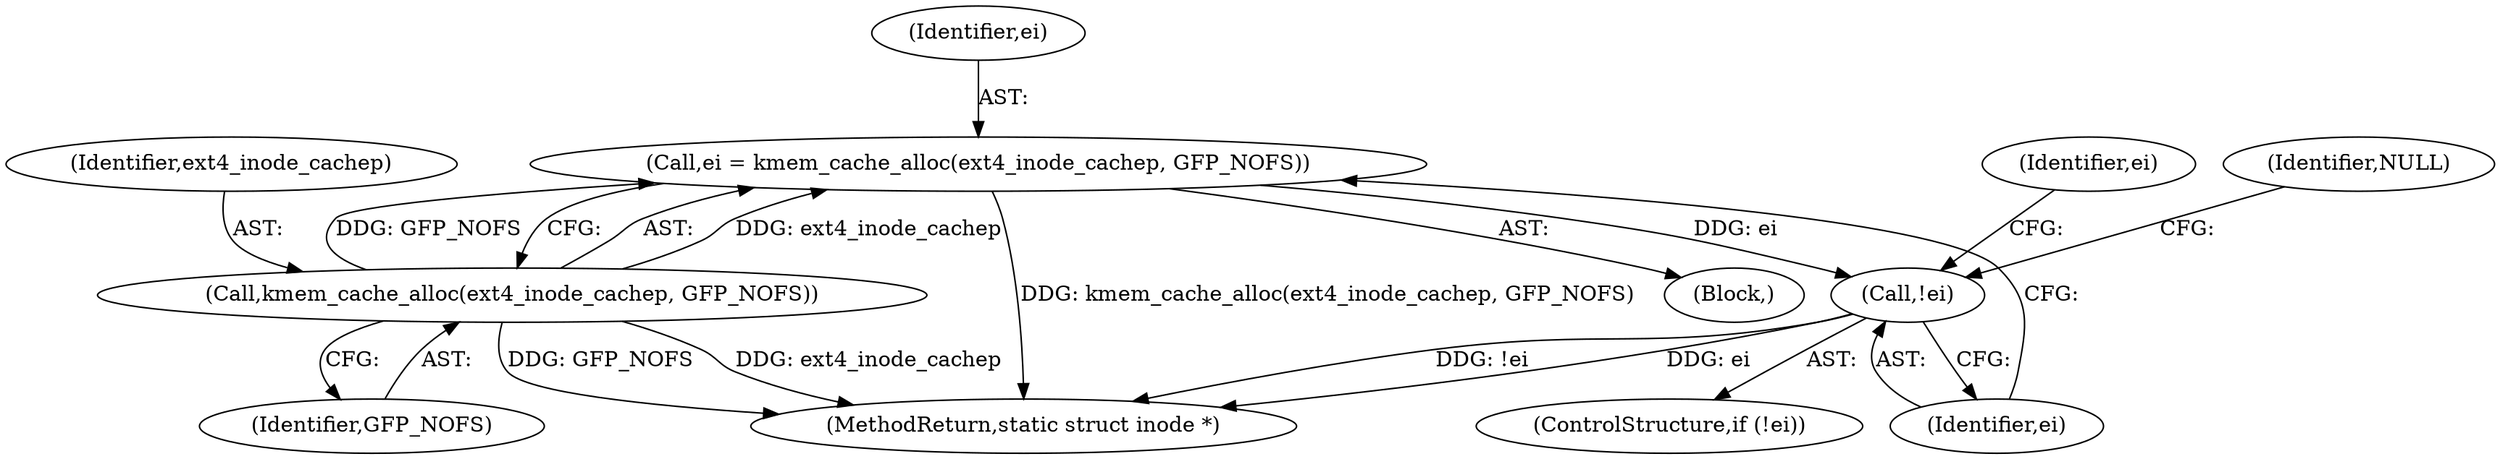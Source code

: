 digraph "0_linux_744692dc059845b2a3022119871846e74d4f6e11_17@pointer" {
"1000105" [label="(Call,ei = kmem_cache_alloc(ext4_inode_cachep, GFP_NOFS))"];
"1000107" [label="(Call,kmem_cache_alloc(ext4_inode_cachep, GFP_NOFS))"];
"1000111" [label="(Call,!ei)"];
"1000106" [label="(Identifier,ei)"];
"1000110" [label="(ControlStructure,if (!ei))"];
"1000111" [label="(Call,!ei)"];
"1000118" [label="(Identifier,ei)"];
"1000105" [label="(Call,ei = kmem_cache_alloc(ext4_inode_cachep, GFP_NOFS))"];
"1000112" [label="(Identifier,ei)"];
"1000107" [label="(Call,kmem_cache_alloc(ext4_inode_cachep, GFP_NOFS))"];
"1000223" [label="(MethodReturn,static struct inode *)"];
"1000108" [label="(Identifier,ext4_inode_cachep)"];
"1000114" [label="(Identifier,NULL)"];
"1000103" [label="(Block,)"];
"1000109" [label="(Identifier,GFP_NOFS)"];
"1000105" -> "1000103"  [label="AST: "];
"1000105" -> "1000107"  [label="CFG: "];
"1000106" -> "1000105"  [label="AST: "];
"1000107" -> "1000105"  [label="AST: "];
"1000112" -> "1000105"  [label="CFG: "];
"1000105" -> "1000223"  [label="DDG: kmem_cache_alloc(ext4_inode_cachep, GFP_NOFS)"];
"1000107" -> "1000105"  [label="DDG: ext4_inode_cachep"];
"1000107" -> "1000105"  [label="DDG: GFP_NOFS"];
"1000105" -> "1000111"  [label="DDG: ei"];
"1000107" -> "1000109"  [label="CFG: "];
"1000108" -> "1000107"  [label="AST: "];
"1000109" -> "1000107"  [label="AST: "];
"1000107" -> "1000223"  [label="DDG: ext4_inode_cachep"];
"1000107" -> "1000223"  [label="DDG: GFP_NOFS"];
"1000111" -> "1000110"  [label="AST: "];
"1000111" -> "1000112"  [label="CFG: "];
"1000112" -> "1000111"  [label="AST: "];
"1000114" -> "1000111"  [label="CFG: "];
"1000118" -> "1000111"  [label="CFG: "];
"1000111" -> "1000223"  [label="DDG: ei"];
"1000111" -> "1000223"  [label="DDG: !ei"];
}
